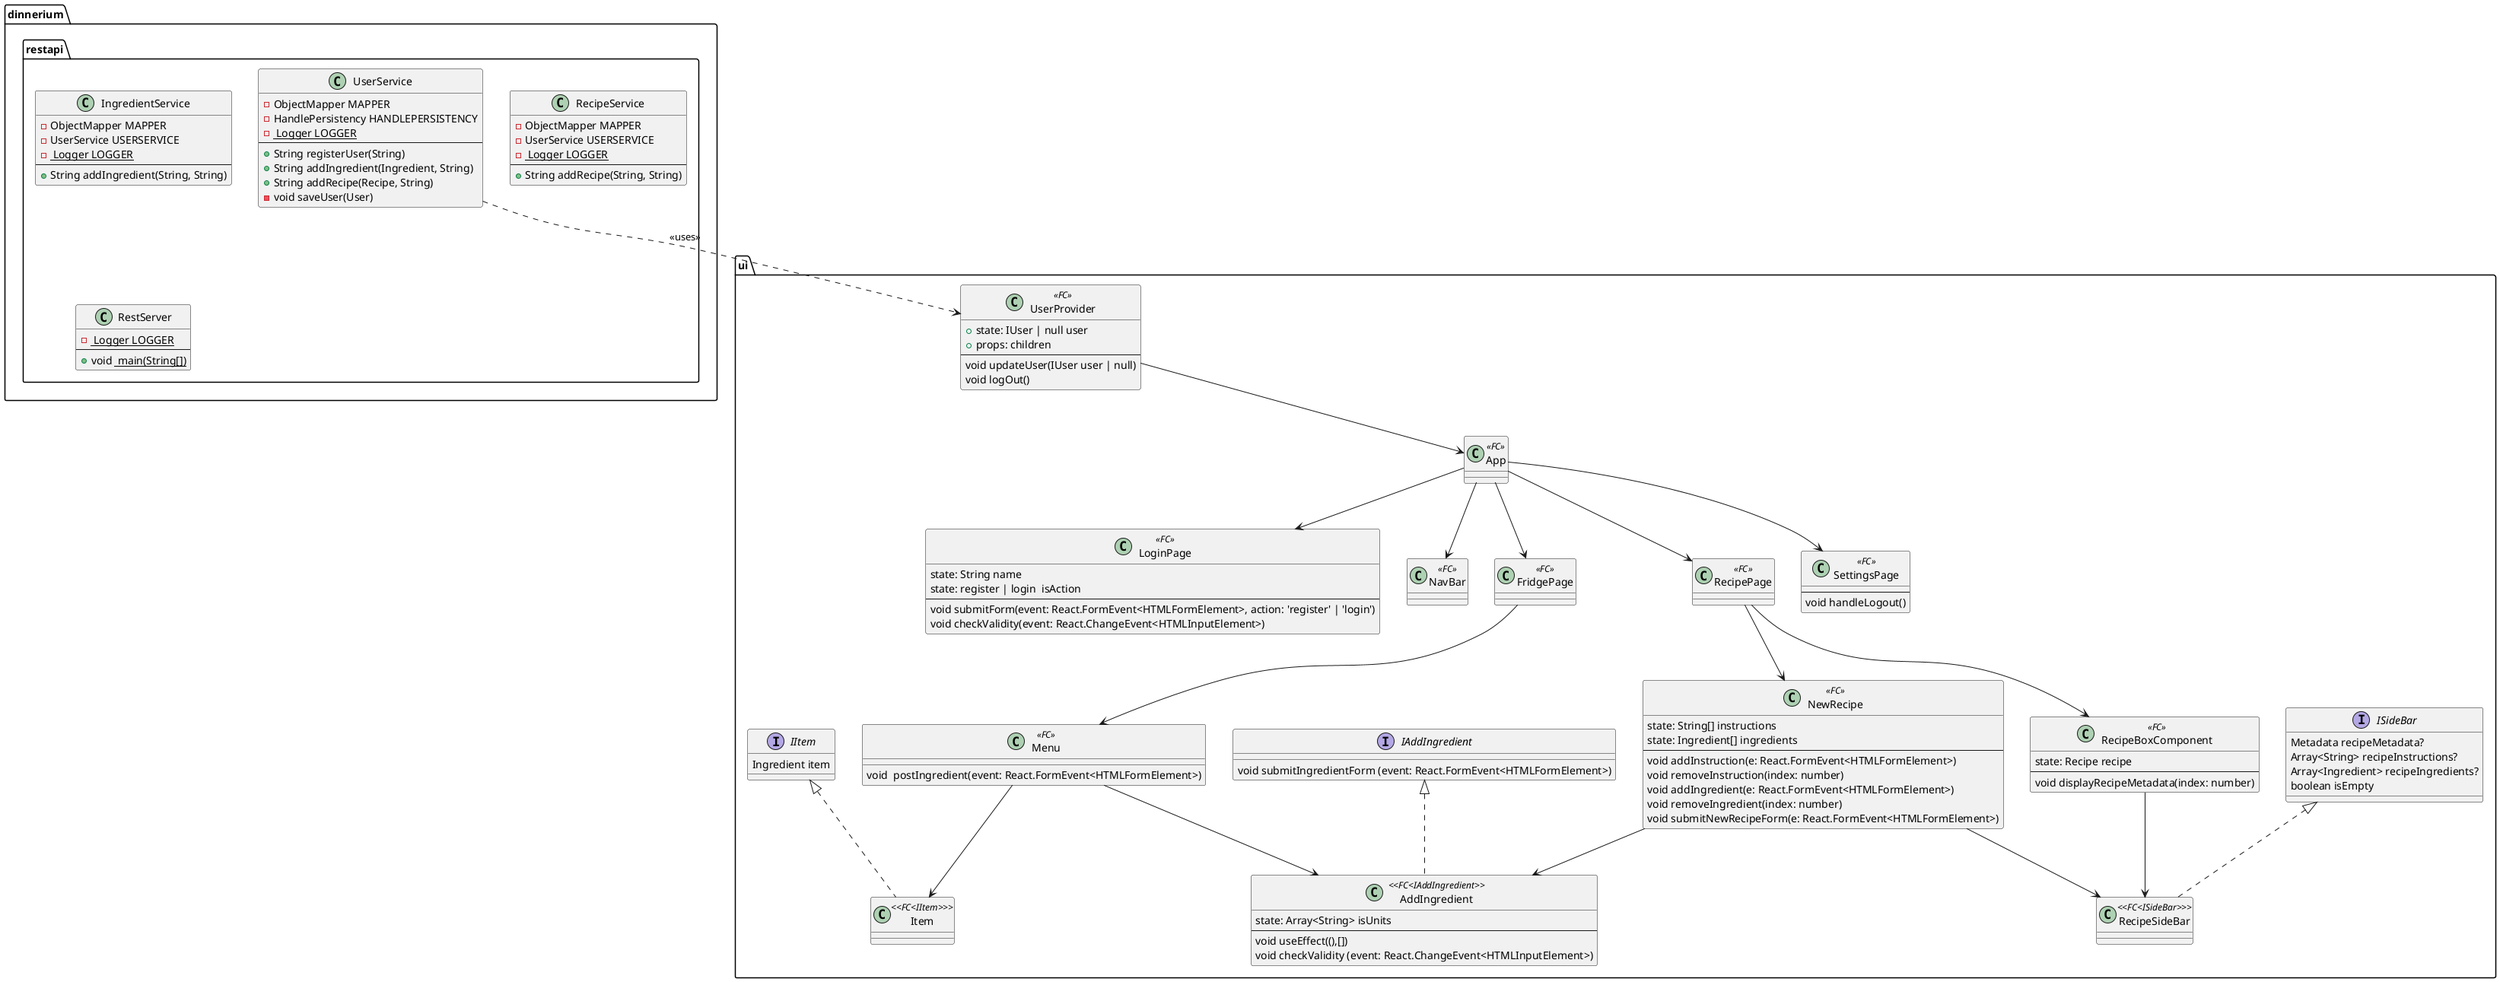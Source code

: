 @startuml class_diagram_ui



package dinnerium.restapi{
    class IngredientService {
        - ObjectMapper MAPPER
        - UserService USERSERVICE
        - <u> Logger LOGGER
        --
        + String addIngredient(String, String)
    }

    class RecipeService {
        - ObjectMapper MAPPER
        - UserService USERSERVICE
        - <u> Logger LOGGER
        --
        + String addRecipe(String, String)
    }

    class UserService {
        - ObjectMapper MAPPER
        - HandlePersistency HANDLEPERSISTENCY
        - <u> Logger LOGGER
        --
        + String registerUser(String)
        + String addIngredient(Ingredient, String)
        + String addRecipe(Recipe, String)
        - void saveUser(User)
    }

    class RestServer {
        - <u> Logger LOGGER
        --
        + void <u> main(String[])
    }
}

package ui {
class UserProvider<<FC>>{
    + state: IUser | null user
    + props: children
    --
    void updateUser(IUser user | null)
    void logOut()
}
class App<<FC>>{    
}
class LoginPage<<FC>>{  
    state: String name
    state: register | login  isAction 
    --
    void submitForm(event: React.FormEvent<HTMLFormElement>, action: 'register' | 'login')
    void checkValidity(event: React.ChangeEvent<HTMLInputElement>)
}
class NavBar<<FC>>{}

class FridgePage<<FC>>{
} 
class Menu<<FC>>{
    void  postIngredient(event: React.FormEvent<HTMLFormElement>)
}
interface IItem{
    Ingredient item
}
class Item<<FC<IItem>>> implements IItem{}
interface IAddIngredient{
    void submitIngredientForm (event: React.FormEvent<HTMLFormElement>)
}
class AddIngredient<<FC<IAddIngredient>> implements IAddIngredient{
    state: Array<String> isUnits
    --
    void useEffect((),[])
    void checkValidity (event: React.ChangeEvent<HTMLInputElement>)
}
class RecipePage<<FC>>{}

class RecipeBoxComponent<<FC>>{
    state: Recipe recipe
    --
    void displayRecipeMetadata(index: number)
}
class NewRecipe<<FC>>{
    state: String[] instructions
    state: Ingredient[] ingredients
    --
    void addInstruction(e: React.FormEvent<HTMLFormElement>)
    void removeInstruction(index: number)
    void addIngredient(e: React.FormEvent<HTMLFormElement>)
    void removeIngredient(index: number)
    void submitNewRecipeForm(e: React.FormEvent<HTMLFormElement>)
}
interface ISideBar{
    Metadata recipeMetadata?
    Array<String> recipeInstructions?
    Array<Ingredient> recipeIngredients?
    boolean isEmpty

}
class RecipeSideBar<<FC<ISideBar>>> implements ISideBar{}

class SettingsPage<<FC>>{
    --
    void handleLogout()
}

}
UserProvider --> App
App --> LoginPage
App --> NavBar
App --> RecipePage
RecipePage --> RecipeBoxComponent
RecipePage --> NewRecipe
NewRecipe --> RecipeSideBar
RecipeBoxComponent --> RecipeSideBar
NewRecipe --> AddIngredient
App --> FridgePage
FridgePage --> Menu
Menu --> AddIngredient
Menu --> Item
App -->  SettingsPage
UserService ..> UserProvider: <<uses>>
@enduml